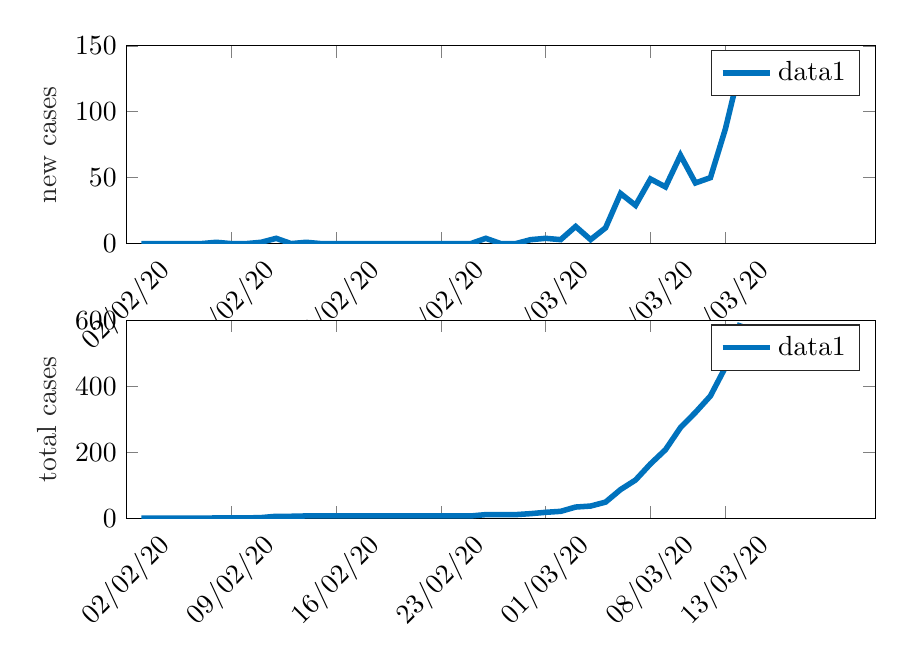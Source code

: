 % This file was created by matlab2tikz.
%
\definecolor{mycolor1}{rgb}{0.0,0.447,0.741}%
%
\begin{tikzpicture}

\begin{axis}[%
width=9.509cm,
height=2.512cm,
at={(0cm,3.488cm)},
scale only axis,
xmin=0,
xmax=50,
xtick={0,7,14,21,28,35,40},
xticklabels={{02/02/20},{09/02/20},{16/02/20},{23/02/20},{01/03/20},{08/03/20},{13/03/20}},
xticklabel style={rotate=45},
ymin=0,
ymax=150,
ylabel style={font=\color{white!15!black}},
ylabel={new cases},
axis background/.style={fill=white},
legend style={legend cell align=left, align=left, draw=white!15!black}
]
\addplot [color=mycolor1, line width=2.0pt]
  table[row sep=crcr]{%
1	0\\
5	0\\
6	1\\
7	0\\
8	0\\
9	1\\
10	4\\
11	0\\
12	1\\
13	0\\
23	0\\
24	4\\
25	0\\
26	0\\
27	3\\
28	4\\
29	3\\
30	13\\
31	3\\
32	12\\
33	38\\
34	29\\
35	49\\
36	43\\
37	67\\
38	46\\
39	50\\
40	87\\
41	134\\
};
\addlegendentry{data1}

\end{axis}

\begin{axis}[%
width=9.509cm,
height=2.512cm,
at={(0cm,0cm)},
scale only axis,
xmin=0,
xmax=50,
xtick={0,7,14,21,28,35,40},
xticklabels={{02/02/20},{09/02/20},{16/02/20},{23/02/20},{01/03/20},{08/03/20},{13/03/20}},
xticklabel style={rotate=45},
ymin=0,
ymax=600,
ylabel style={font=\color{white!15!black}},
ylabel={total cases},
axis background/.style={fill=white},
legend style={legend cell align=left, align=left, draw=white!15!black}
]
\addplot [color=mycolor1, line width=2.0pt]
  table[row sep=crcr]{%
1	0\\
5	0\\
6	1\\
8	1\\
9	2\\
10	6\\
11	6\\
12	7\\
23	7\\
24	11\\
26	11\\
27	14\\
28	18\\
29	21\\
30	34\\
31	37\\
32	49\\
33	87\\
34	116\\
35	165\\
36	208\\
37	275\\
38	321\\
39	371\\
40	458\\
41	592\\
};
\addlegendentry{data1}

\end{axis}
\end{tikzpicture}%